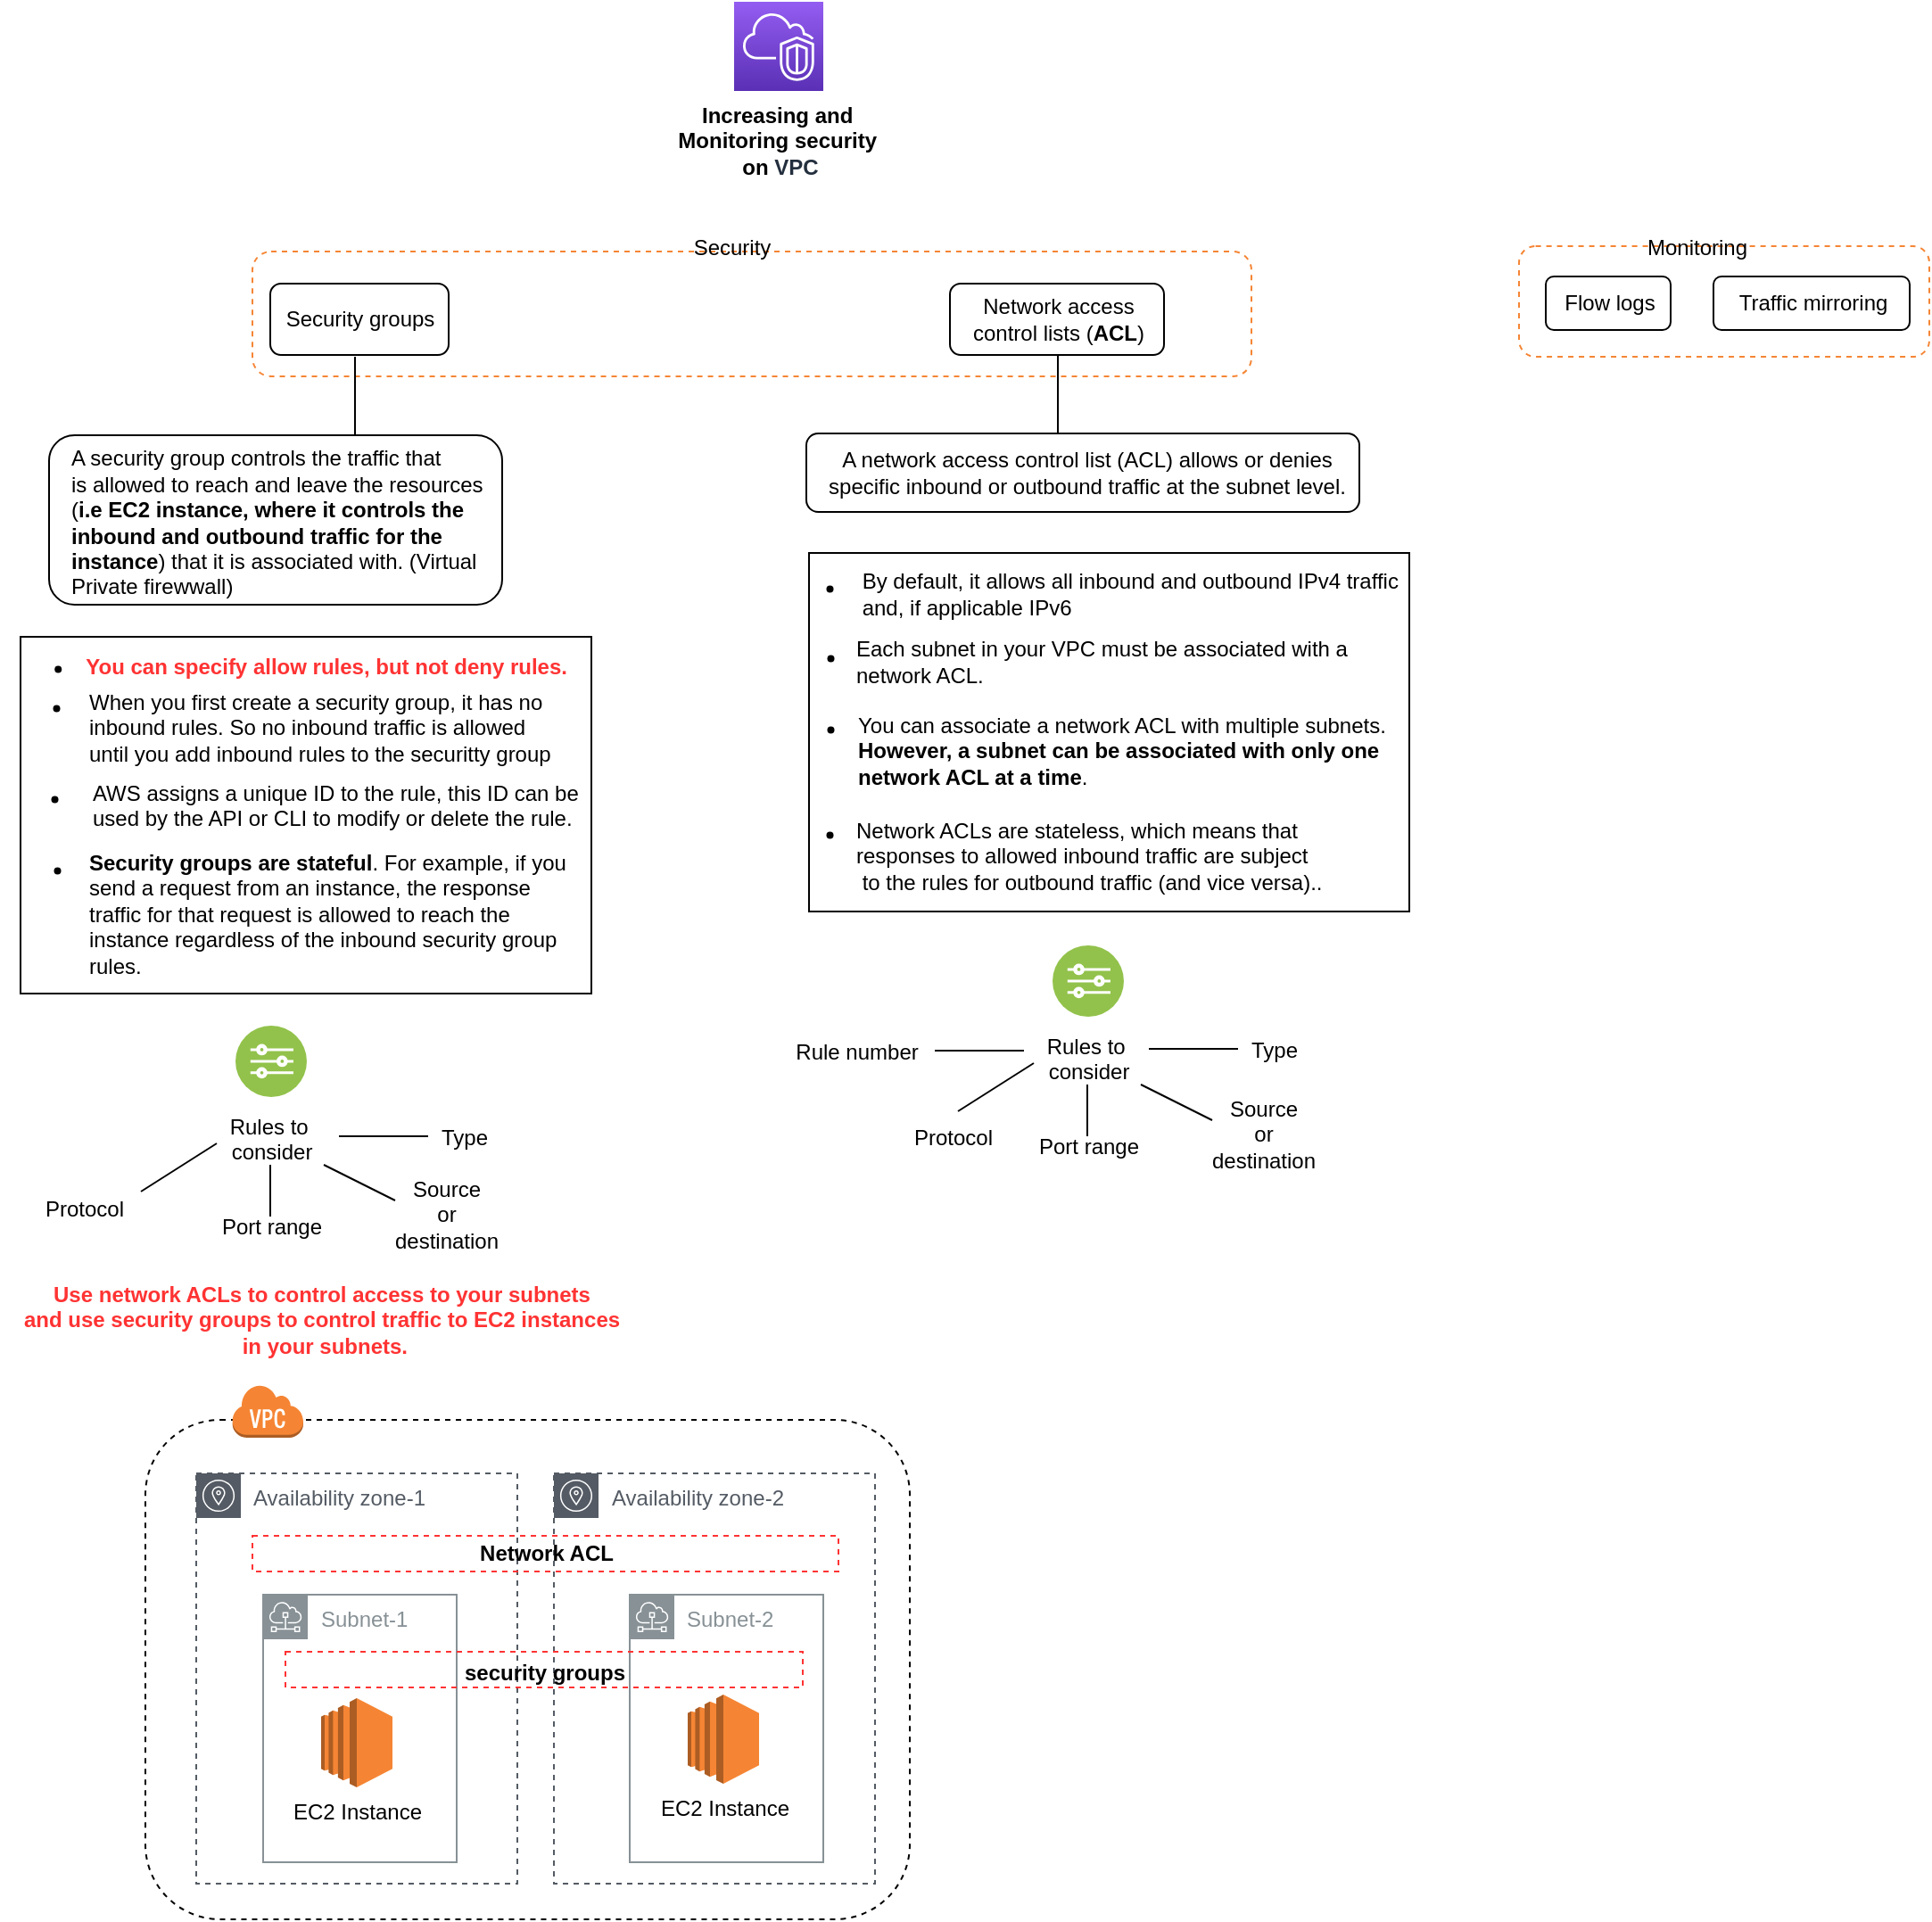 <mxfile version="20.2.2" type="github">
  <diagram id="cpsscqJeLkJXniqVmFfT" name="Page-1">
    <mxGraphModel dx="2469" dy="571" grid="1" gridSize="10" guides="1" tooltips="1" connect="1" arrows="1" fold="1" page="1" pageScale="1" pageWidth="1654" pageHeight="1169" math="0" shadow="0">
      <root>
        <mxCell id="0" />
        <mxCell id="1" parent="0" />
        <mxCell id="Rog5_UgRyedYUE5XWu1X-60" value="" style="rounded=0;whiteSpace=wrap;html=1;strokeColor=#000000;strokeWidth=1;fillColor=none;" parent="1" vertex="1">
          <mxGeometry x="-1106.5" y="339" width="336.5" height="201" as="geometry" />
        </mxCell>
        <mxCell id="Rog5_UgRyedYUE5XWu1X-36" value="" style="rounded=1;whiteSpace=wrap;html=1;shadow=0;fontColor=#000000;strokeColor=#000000;strokeWidth=1;fillColor=none;dashed=1;" parent="1" vertex="1">
          <mxGeometry x="-1478.5" y="825" width="428.5" height="280" as="geometry" />
        </mxCell>
        <mxCell id="Rog5_UgRyedYUE5XWu1X-11" value="" style="rounded=1;whiteSpace=wrap;html=1;fillColor=none;" parent="1" vertex="1">
          <mxGeometry x="-1532.5" y="273" width="254" height="95" as="geometry" />
        </mxCell>
        <mxCell id="Rog5_UgRyedYUE5XWu1X-1" value="A security group controls the traffic that &lt;br&gt;is allowed to reach and leave the resources&lt;br&gt;(&lt;b&gt;i.e&amp;nbsp;EC2 instance, where it controls the &lt;br&gt;inbound and outbound traffic for the &lt;br&gt;instance&lt;/b&gt;)&amp;nbsp;that it is associated with. (Virtual&lt;br&gt;Private firewwall)" style="text;html=1;align=left;verticalAlign=middle;resizable=0;points=[];autosize=1;strokeColor=none;fillColor=none;" parent="1" vertex="1">
          <mxGeometry x="-1522.5" y="272" width="250" height="100" as="geometry" />
        </mxCell>
        <mxCell id="QcHBrNCwGpu6GKMh8RlP-12" value="" style="rounded=1;whiteSpace=wrap;html=1;strokeColor=#F58534;fillColor=none;dashed=1;" parent="1" vertex="1">
          <mxGeometry x="-708.5" y="167" width="230" height="62" as="geometry" />
        </mxCell>
        <mxCell id="QcHBrNCwGpu6GKMh8RlP-11" value="" style="rounded=1;whiteSpace=wrap;html=1;strokeColor=#F58534;fillColor=none;dashed=1;" parent="1" vertex="1">
          <mxGeometry x="-1418.5" y="170" width="560" height="70" as="geometry" />
        </mxCell>
        <mxCell id="QcHBrNCwGpu6GKMh8RlP-2" value="&lt;b&gt;&lt;span style=&quot;color: rgb(0, 0, 0);&quot;&gt;Increasing and&amp;nbsp;&lt;/span&gt;&lt;br style=&quot;color: rgb(0, 0, 0);&quot;&gt;&lt;span style=&quot;color: rgb(0, 0, 0);&quot;&gt;Monitoring security&amp;nbsp; &lt;br&gt;on&amp;nbsp;&lt;/span&gt;VPC&lt;/b&gt;" style="sketch=0;points=[[0,0,0],[0.25,0,0],[0.5,0,0],[0.75,0,0],[1,0,0],[0,1,0],[0.25,1,0],[0.5,1,0],[0.75,1,0],[1,1,0],[0,0.25,0],[0,0.5,0],[0,0.75,0],[1,0.25,0],[1,0.5,0],[1,0.75,0]];outlineConnect=0;fontColor=#232F3E;gradientColor=#945DF2;gradientDirection=north;fillColor=#5A30B5;strokeColor=#ffffff;dashed=0;verticalLabelPosition=bottom;verticalAlign=top;align=center;html=1;fontSize=12;fontStyle=0;aspect=fixed;shape=mxgraph.aws4.resourceIcon;resIcon=mxgraph.aws4.vpc;" parent="1" vertex="1">
          <mxGeometry x="-1148.5" y="30" width="50" height="50" as="geometry" />
        </mxCell>
        <mxCell id="QcHBrNCwGpu6GKMh8RlP-7" value="Security groups" style="rounded=1;whiteSpace=wrap;html=1;fillColor=none;" parent="1" vertex="1">
          <mxGeometry x="-1408.5" y="188" width="100" height="40" as="geometry" />
        </mxCell>
        <mxCell id="QcHBrNCwGpu6GKMh8RlP-8" value="Network access &lt;br&gt;control lists (&lt;b&gt;ACL&lt;/b&gt;)" style="text;html=1;align=center;verticalAlign=middle;resizable=0;points=[];autosize=1;strokeColor=default;fillColor=none;rounded=1;" parent="1" vertex="1">
          <mxGeometry x="-1027.5" y="188" width="120" height="40" as="geometry" />
        </mxCell>
        <mxCell id="QcHBrNCwGpu6GKMh8RlP-9" value="Flow logs" style="text;html=1;align=center;verticalAlign=middle;resizable=0;points=[];autosize=1;strokeColor=default;fillColor=none;rounded=1;" parent="1" vertex="1">
          <mxGeometry x="-693.5" y="184" width="70" height="30" as="geometry" />
        </mxCell>
        <mxCell id="QcHBrNCwGpu6GKMh8RlP-10" value="Traffic mirroring" style="text;html=1;align=center;verticalAlign=middle;resizable=0;points=[];autosize=1;strokeColor=default;fillColor=none;rounded=1;" parent="1" vertex="1">
          <mxGeometry x="-599.5" y="184" width="110" height="30" as="geometry" />
        </mxCell>
        <mxCell id="QcHBrNCwGpu6GKMh8RlP-13" value="Monitoring" style="text;html=1;align=center;verticalAlign=middle;resizable=0;points=[];autosize=1;strokeColor=none;fillColor=none;" parent="1" vertex="1">
          <mxGeometry x="-649.5" y="153" width="80" height="30" as="geometry" />
        </mxCell>
        <mxCell id="QcHBrNCwGpu6GKMh8RlP-14" value="Security" style="text;html=1;align=center;verticalAlign=middle;resizable=0;points=[];autosize=1;strokeColor=none;fillColor=none;" parent="1" vertex="1">
          <mxGeometry x="-1185.5" y="153" width="70" height="30" as="geometry" />
        </mxCell>
        <mxCell id="Rog5_UgRyedYUE5XWu1X-8" value="" style="group" parent="1" vertex="1" connectable="0">
          <mxGeometry x="-1548.5" y="406" width="406.36" height="180" as="geometry" />
        </mxCell>
        <mxCell id="Rog5_UgRyedYUE5XWu1X-16" value="" style="rounded=0;whiteSpace=wrap;html=1;strokeColor=#000000;strokeWidth=1;fillColor=none;" parent="Rog5_UgRyedYUE5XWu1X-8" vertex="1">
          <mxGeometry y="-20" width="320" height="200" as="geometry" />
        </mxCell>
        <mxCell id="Rog5_UgRyedYUE5XWu1X-3" value="When you first create a security group, it has no &lt;br&gt;inbound rules. So no inbound traffic is allowed&lt;br&gt;until you add inbound rules to the securitty group" style="text;html=1;align=left;verticalAlign=middle;resizable=0;points=[];autosize=1;strokeColor=none;fillColor=none;" parent="Rog5_UgRyedYUE5XWu1X-8" vertex="1">
          <mxGeometry x="36.364" y="0.72" width="280" height="60" as="geometry" />
        </mxCell>
        <mxCell id="Rog5_UgRyedYUE5XWu1X-7" value="" style="shape=waypoint;sketch=0;fillStyle=solid;size=6;pointerEvents=1;points=[];fillColor=none;resizable=0;rotatable=0;perimeter=centerPerimeter;snapToPoint=1;strokeWidth=0;" parent="Rog5_UgRyedYUE5XWu1X-8" vertex="1">
          <mxGeometry width="40" height="40" as="geometry" />
        </mxCell>
        <mxCell id="Rog5_UgRyedYUE5XWu1X-51" value="&lt;b&gt;Security groups are stateful&lt;/b&gt;. For example, if you &lt;br&gt;send a request from an instance, the response &lt;br&gt;traffic for that request is allowed to reach the &lt;br&gt;instance regardless of the inbound security group &lt;br&gt;rules." style="text;whiteSpace=wrap;html=1;fontColor=#000000;" parent="Rog5_UgRyedYUE5XWu1X-8" vertex="1">
          <mxGeometry x="36.36" y="93" width="370" height="55" as="geometry" />
        </mxCell>
        <mxCell id="Rog5_UgRyedYUE5XWu1X-6" value="" style="group" parent="Rog5_UgRyedYUE5XWu1X-8" vertex="1" connectable="0">
          <mxGeometry x="0.86" y="-22" width="319" height="40" as="geometry" />
        </mxCell>
        <mxCell id="Rog5_UgRyedYUE5XWu1X-2" value="&lt;span style=&quot;background-color: initial;&quot;&gt;&lt;b&gt;&lt;font color=&quot;#ff3333&quot;&gt;&amp;nbsp; &amp;nbsp; You can specify allow rules, but not deny rules.&lt;/font&gt;&lt;/b&gt;&lt;/span&gt;" style="text;html=1;align=center;verticalAlign=middle;resizable=0;points=[];autosize=1;strokeColor=none;fillColor=none;" parent="Rog5_UgRyedYUE5XWu1X-6" vertex="1">
          <mxGeometry x="9" y="4" width="310" height="30" as="geometry" />
        </mxCell>
        <mxCell id="Rog5_UgRyedYUE5XWu1X-5" value="" style="shape=waypoint;sketch=0;fillStyle=solid;size=6;pointerEvents=1;points=[];fillColor=none;resizable=0;rotatable=0;perimeter=centerPerimeter;snapToPoint=1;strokeWidth=0;" parent="Rog5_UgRyedYUE5XWu1X-6" vertex="1">
          <mxGeometry width="40" height="40" as="geometry" />
        </mxCell>
        <mxCell id="Rog5_UgRyedYUE5XWu1X-10" value="" style="group" parent="1" vertex="1" connectable="0">
          <mxGeometry x="-1549.5" y="457" width="339" height="43" as="geometry" />
        </mxCell>
        <mxCell id="Rog5_UgRyedYUE5XWu1X-4" value="&lt;div&gt;AWS assigns a unique ID to the rule, this ID can be&amp;nbsp;&lt;/div&gt;&lt;div&gt;used by the API or CLI to modify or delete the rule.&lt;/div&gt;&lt;div&gt;&lt;br&gt;&lt;/div&gt;" style="text;html=1;align=left;verticalAlign=middle;resizable=0;points=[];autosize=1;strokeColor=none;fillColor=none;" parent="Rog5_UgRyedYUE5XWu1X-10" vertex="1">
          <mxGeometry x="39" y="0.705" width="300" height="60" as="geometry" />
        </mxCell>
        <mxCell id="Rog5_UgRyedYUE5XWu1X-9" value="" style="shape=waypoint;sketch=0;fillStyle=solid;size=6;pointerEvents=1;points=[];fillColor=none;resizable=0;rotatable=0;perimeter=centerPerimeter;snapToPoint=1;strokeWidth=0;" parent="Rog5_UgRyedYUE5XWu1X-10" vertex="1">
          <mxGeometry width="40" height="40" as="geometry" />
        </mxCell>
        <mxCell id="Rog5_UgRyedYUE5XWu1X-12" value="" style="endArrow=none;html=1;rounded=0;" parent="1" edge="1">
          <mxGeometry width="50" height="50" relative="1" as="geometry">
            <mxPoint x="-1361" y="273" as="sourcePoint" />
            <mxPoint x="-1361" y="229" as="targetPoint" />
          </mxGeometry>
        </mxCell>
        <mxCell id="Rog5_UgRyedYUE5XWu1X-17" value="Rules to&amp;nbsp;&lt;br&gt;consider" style="aspect=fixed;perimeter=ellipsePerimeter;html=1;align=center;shadow=0;dashed=0;fontColor=#000000;labelBackgroundColor=#ffffff;fontSize=12;spacingTop=3;image;image=img/lib/ibm/vpc/Rules.svg;strokeColor=#000000;strokeWidth=1;fillColor=none;fontStyle=0" parent="1" vertex="1">
          <mxGeometry x="-1428" y="604" width="40" height="40" as="geometry" />
        </mxCell>
        <mxCell id="Rog5_UgRyedYUE5XWu1X-19" value="Protocol" style="text;html=1;align=center;verticalAlign=middle;resizable=0;points=[];autosize=1;strokeColor=none;fillColor=none;fontColor=#000000;" parent="1" vertex="1">
          <mxGeometry x="-1548.5" y="692" width="70" height="30" as="geometry" />
        </mxCell>
        <mxCell id="Rog5_UgRyedYUE5XWu1X-20" value="Port range" style="text;html=1;align=center;verticalAlign=middle;resizable=0;points=[];autosize=1;strokeColor=none;fillColor=none;fontColor=#000000;" parent="1" vertex="1">
          <mxGeometry x="-1448" y="702" width="80" height="30" as="geometry" />
        </mxCell>
        <mxCell id="Rog5_UgRyedYUE5XWu1X-21" value="Source &lt;br&gt;or &lt;br&gt;destination" style="text;html=1;align=center;verticalAlign=middle;resizable=0;points=[];autosize=1;strokeColor=none;fillColor=none;fontColor=#000000;" parent="1" vertex="1">
          <mxGeometry x="-1350.5" y="680" width="80" height="60" as="geometry" />
        </mxCell>
        <mxCell id="Rog5_UgRyedYUE5XWu1X-22" value="" style="endArrow=none;html=1;rounded=0;fontColor=#000000;" parent="1" edge="1">
          <mxGeometry width="50" height="50" relative="1" as="geometry">
            <mxPoint x="-1481" y="697" as="sourcePoint" />
            <mxPoint x="-1438.5" y="670" as="targetPoint" />
          </mxGeometry>
        </mxCell>
        <mxCell id="Rog5_UgRyedYUE5XWu1X-23" value="" style="endArrow=none;html=1;rounded=0;fontColor=#000000;" parent="1" edge="1">
          <mxGeometry width="50" height="50" relative="1" as="geometry">
            <mxPoint x="-1338.5" y="702" as="sourcePoint" />
            <mxPoint x="-1378.5" y="682" as="targetPoint" />
          </mxGeometry>
        </mxCell>
        <mxCell id="Rog5_UgRyedYUE5XWu1X-24" value="" style="endArrow=none;html=1;rounded=0;fontColor=#000000;" parent="1" edge="1">
          <mxGeometry width="50" height="50" relative="1" as="geometry">
            <mxPoint x="-1408.5" y="711" as="sourcePoint" />
            <mxPoint x="-1408.5" y="682" as="targetPoint" />
          </mxGeometry>
        </mxCell>
        <mxCell id="Rog5_UgRyedYUE5XWu1X-25" value="Use network ACLs to control access to your subnets &lt;br&gt;and use security groups to control traffic to EC2 instances&lt;br&gt;&amp;nbsp;in your subnets." style="text;html=1;align=center;verticalAlign=middle;resizable=0;points=[];autosize=1;strokeColor=none;fillColor=none;fontColor=#FF3333;fontStyle=1" parent="1" vertex="1">
          <mxGeometry x="-1560" y="739" width="360" height="60" as="geometry" />
        </mxCell>
        <mxCell id="Rog5_UgRyedYUE5XWu1X-26" value="Availability zone-1" style="sketch=0;outlineConnect=0;gradientColor=none;html=1;whiteSpace=wrap;fontSize=12;fontStyle=0;shape=mxgraph.aws4.group;grIcon=mxgraph.aws4.group_availability_zone;strokeColor=#545B64;fillColor=none;verticalAlign=top;align=left;spacingLeft=30;fontColor=#545B64;dashed=1;strokeWidth=1;" parent="1" vertex="1">
          <mxGeometry x="-1450" y="855" width="180" height="230" as="geometry" />
        </mxCell>
        <mxCell id="Rog5_UgRyedYUE5XWu1X-30" value="Subnet-1" style="sketch=0;outlineConnect=0;gradientColor=none;html=1;whiteSpace=wrap;fontSize=12;fontStyle=0;shape=mxgraph.aws4.group;grIcon=mxgraph.aws4.group_subnet;strokeColor=#879196;fillColor=none;verticalAlign=top;align=left;spacingLeft=30;fontColor=#879196;dashed=0;shadow=0;" parent="1" vertex="1">
          <mxGeometry x="-1412.5" y="923" width="108.5" height="150" as="geometry" />
        </mxCell>
        <mxCell id="Rog5_UgRyedYUE5XWu1X-33" value="&lt;font color=&quot;#000000&quot;&gt;EC2 Instance&lt;/font&gt;" style="outlineConnect=0;dashed=0;verticalLabelPosition=bottom;verticalAlign=top;align=center;html=1;shape=mxgraph.aws3.ec2;fillColor=#F58534;gradientColor=none;shadow=0;fontColor=#FF3333;strokeColor=#000000;strokeWidth=2;" parent="1" vertex="1">
          <mxGeometry x="-1380" y="981" width="40" height="50" as="geometry" />
        </mxCell>
        <mxCell id="Rog5_UgRyedYUE5XWu1X-34" value="" style="outlineConnect=0;dashed=0;verticalLabelPosition=bottom;verticalAlign=top;align=center;html=1;shape=mxgraph.aws3.virtual_private_cloud;fillColor=#F58534;gradientColor=none;shadow=0;fontColor=#000000;strokeColor=#000000;strokeWidth=2;" parent="1" vertex="1">
          <mxGeometry x="-1430" y="805" width="40" height="30" as="geometry" />
        </mxCell>
        <mxCell id="Rog5_UgRyedYUE5XWu1X-37" value="Availability zone-2" style="sketch=0;outlineConnect=0;gradientColor=none;html=1;whiteSpace=wrap;fontSize=12;fontStyle=0;shape=mxgraph.aws4.group;grIcon=mxgraph.aws4.group_availability_zone;strokeColor=#545B64;fillColor=none;verticalAlign=top;align=left;spacingLeft=30;fontColor=#545B64;dashed=1;strokeWidth=1;" parent="1" vertex="1">
          <mxGeometry x="-1249.5" y="855" width="180" height="230" as="geometry" />
        </mxCell>
        <mxCell id="Rog5_UgRyedYUE5XWu1X-38" value="Subnet-2" style="sketch=0;outlineConnect=0;gradientColor=none;html=1;whiteSpace=wrap;fontSize=12;fontStyle=0;shape=mxgraph.aws4.group;grIcon=mxgraph.aws4.group_subnet;strokeColor=#879196;fillColor=none;verticalAlign=top;align=left;spacingLeft=30;fontColor=#879196;dashed=0;shadow=0;" parent="1" vertex="1">
          <mxGeometry x="-1207" y="923" width="108.5" height="150" as="geometry" />
        </mxCell>
        <mxCell id="Rog5_UgRyedYUE5XWu1X-39" value="&lt;font color=&quot;#000000&quot;&gt;EC2 Instance&lt;/font&gt;" style="outlineConnect=0;dashed=0;verticalLabelPosition=bottom;verticalAlign=top;align=center;html=1;shape=mxgraph.aws3.ec2;fillColor=#F58534;gradientColor=none;shadow=0;fontColor=#FF3333;strokeColor=#000000;strokeWidth=2;" parent="1" vertex="1">
          <mxGeometry x="-1174.5" y="979" width="40" height="50" as="geometry" />
        </mxCell>
        <mxCell id="Rog5_UgRyedYUE5XWu1X-40" value="" style="rounded=0;whiteSpace=wrap;html=1;shadow=0;dashed=1;fontColor=#000000;strokeColor=#FF3333;strokeWidth=1;fillColor=none;" parent="1" vertex="1">
          <mxGeometry x="-1400" y="955" width="290" height="20" as="geometry" />
        </mxCell>
        <mxCell id="Rog5_UgRyedYUE5XWu1X-41" value="&lt;b&gt;security groups&lt;/b&gt;" style="text;html=1;align=center;verticalAlign=middle;resizable=0;points=[];autosize=1;strokeColor=none;fillColor=none;fontColor=#000000;" parent="1" vertex="1">
          <mxGeometry x="-1310" y="952" width="110" height="30" as="geometry" />
        </mxCell>
        <mxCell id="Rog5_UgRyedYUE5XWu1X-42" value="" style="rounded=0;whiteSpace=wrap;html=1;shadow=0;dashed=1;fontColor=#000000;strokeColor=#FF3333;strokeWidth=1;fillColor=none;" parent="1" vertex="1">
          <mxGeometry x="-1418.5" y="890" width="328.5" height="20" as="geometry" />
        </mxCell>
        <mxCell id="Rog5_UgRyedYUE5XWu1X-43" value="&lt;b&gt;Network ACL&lt;/b&gt;" style="text;html=1;align=center;verticalAlign=middle;resizable=0;points=[];autosize=1;strokeColor=none;fillColor=none;fontColor=#000000;" parent="1" vertex="1">
          <mxGeometry x="-1304" y="885" width="100" height="30" as="geometry" />
        </mxCell>
        <mxCell id="Rog5_UgRyedYUE5XWu1X-44" value="A network access control list (ACL) allows or denies &lt;br&gt;specific inbound or outbound traffic at the subnet level." style="text;html=1;align=center;verticalAlign=middle;resizable=0;points=[];autosize=1;strokeColor=none;fillColor=none;fontColor=#000000;" parent="1" vertex="1">
          <mxGeometry x="-1106.5" y="274" width="310" height="40" as="geometry" />
        </mxCell>
        <mxCell id="Rog5_UgRyedYUE5XWu1X-45" value="&amp;nbsp;By default, it allows all inbound and outbound IPv4 traffic&lt;br&gt;&amp;nbsp;and, if applicable IPv6" style="text;html=1;align=left;verticalAlign=middle;resizable=0;points=[];autosize=1;strokeColor=none;fillColor=none;fontColor=#000000;" parent="1" vertex="1">
          <mxGeometry x="-1082" y="342" width="330" height="40" as="geometry" />
        </mxCell>
        <mxCell id="Rog5_UgRyedYUE5XWu1X-46" value="Each subnet in your VPC must be associated with a &lt;br&gt;network ACL." style="text;html=1;align=left;verticalAlign=middle;resizable=0;points=[];autosize=1;strokeColor=none;fillColor=none;fontColor=#000000;" parent="1" vertex="1">
          <mxGeometry x="-1082" y="380" width="300" height="40" as="geometry" />
        </mxCell>
        <mxCell id="Rog5_UgRyedYUE5XWu1X-47" value="You can associate a network ACL with multiple subnets. &lt;br&gt;&lt;b&gt;However, a subnet can be associated with only one &lt;br&gt;network ACL at a time&lt;/b&gt;." style="text;html=1;align=left;verticalAlign=middle;resizable=0;points=[];autosize=1;strokeColor=none;fillColor=none;fontColor=#000000;" parent="1" vertex="1">
          <mxGeometry x="-1081" y="420" width="320" height="60" as="geometry" />
        </mxCell>
        <mxCell id="Rog5_UgRyedYUE5XWu1X-52" value="" style="shape=waypoint;sketch=0;fillStyle=solid;size=6;pointerEvents=1;points=[];fillColor=none;resizable=0;rotatable=0;perimeter=centerPerimeter;snapToPoint=1;strokeWidth=0;" parent="1" vertex="1">
          <mxGeometry x="-1548" y="497" width="40" height="40" as="geometry" />
        </mxCell>
        <mxCell id="Rog5_UgRyedYUE5XWu1X-53" value="" style="rounded=1;whiteSpace=wrap;html=1;shadow=0;fontColor=#000000;strokeColor=#000000;strokeWidth=1;fillColor=none;" parent="1" vertex="1">
          <mxGeometry x="-1108" y="272" width="310" height="44" as="geometry" />
        </mxCell>
        <mxCell id="Rog5_UgRyedYUE5XWu1X-54" value="" style="endArrow=none;html=1;rounded=0;" parent="1" edge="1">
          <mxGeometry width="50" height="50" relative="1" as="geometry">
            <mxPoint x="-967" y="272" as="sourcePoint" />
            <mxPoint x="-967" y="228" as="targetPoint" />
          </mxGeometry>
        </mxCell>
        <mxCell id="Rog5_UgRyedYUE5XWu1X-55" value="" style="shape=waypoint;sketch=0;fillStyle=solid;size=6;pointerEvents=1;points=[];fillColor=none;resizable=0;rotatable=0;perimeter=centerPerimeter;snapToPoint=1;strokeWidth=0;" parent="1" vertex="1">
          <mxGeometry x="-1115" y="339" width="40" height="40" as="geometry" />
        </mxCell>
        <mxCell id="Rog5_UgRyedYUE5XWu1X-56" value="" style="shape=waypoint;sketch=0;fillStyle=solid;size=6;pointerEvents=1;points=[];fillColor=none;resizable=0;rotatable=0;perimeter=centerPerimeter;snapToPoint=1;strokeWidth=0;" parent="1" vertex="1">
          <mxGeometry x="-1114.5" y="378" width="40" height="40" as="geometry" />
        </mxCell>
        <mxCell id="Rog5_UgRyedYUE5XWu1X-57" value="" style="shape=waypoint;sketch=0;fillStyle=solid;size=6;pointerEvents=1;points=[];fillColor=none;resizable=0;rotatable=0;perimeter=centerPerimeter;snapToPoint=1;strokeWidth=0;" parent="1" vertex="1">
          <mxGeometry x="-1114.5" y="418" width="40" height="40" as="geometry" />
        </mxCell>
        <mxCell id="Rog5_UgRyedYUE5XWu1X-58" value="" style="shape=waypoint;sketch=0;fillStyle=solid;size=6;pointerEvents=1;points=[];fillColor=none;resizable=0;rotatable=0;perimeter=centerPerimeter;snapToPoint=1;strokeWidth=0;" parent="1" vertex="1">
          <mxGeometry x="-1115" y="477" width="40" height="40" as="geometry" />
        </mxCell>
        <mxCell id="Rog5_UgRyedYUE5XWu1X-59" value="Network ACLs are stateless, which means that &lt;br&gt;responses to allowed inbound traffic are subject&lt;br&gt;&amp;nbsp;to the rules for outbound traffic (and vice versa).." style="text;html=1;align=left;verticalAlign=middle;resizable=0;points=[];autosize=1;strokeColor=none;fillColor=none;fontColor=#000000;" parent="1" vertex="1">
          <mxGeometry x="-1082" y="479" width="280" height="60" as="geometry" />
        </mxCell>
        <mxCell id="Rog5_UgRyedYUE5XWu1X-61" value="Rules to&amp;nbsp;&lt;br&gt;consider" style="aspect=fixed;perimeter=ellipsePerimeter;html=1;align=center;shadow=0;dashed=0;fontColor=#000000;labelBackgroundColor=#ffffff;fontSize=12;spacingTop=3;image;image=img/lib/ibm/vpc/Rules.svg;strokeColor=#000000;strokeWidth=1;fillColor=none;fontStyle=0" parent="1" vertex="1">
          <mxGeometry x="-970" y="559" width="40" height="40" as="geometry" />
        </mxCell>
        <mxCell id="Rog5_UgRyedYUE5XWu1X-62" value="Port range" style="text;html=1;align=center;verticalAlign=middle;resizable=0;points=[];autosize=1;strokeColor=none;fillColor=none;fontColor=#000000;" parent="1" vertex="1">
          <mxGeometry x="-990" y="657" width="80" height="30" as="geometry" />
        </mxCell>
        <mxCell id="Rog5_UgRyedYUE5XWu1X-63" value="Source &lt;br&gt;or &lt;br&gt;destination" style="text;html=1;align=center;verticalAlign=middle;resizable=0;points=[];autosize=1;strokeColor=none;fillColor=none;fontColor=#000000;" parent="1" vertex="1">
          <mxGeometry x="-892.5" y="635" width="80" height="60" as="geometry" />
        </mxCell>
        <mxCell id="Rog5_UgRyedYUE5XWu1X-64" value="" style="endArrow=none;html=1;rounded=0;fontColor=#000000;" parent="1" edge="1">
          <mxGeometry width="50" height="50" relative="1" as="geometry">
            <mxPoint x="-1023" y="652" as="sourcePoint" />
            <mxPoint x="-980.5" y="625" as="targetPoint" />
          </mxGeometry>
        </mxCell>
        <mxCell id="Rog5_UgRyedYUE5XWu1X-65" value="" style="endArrow=none;html=1;rounded=0;fontColor=#000000;" parent="1" edge="1">
          <mxGeometry width="50" height="50" relative="1" as="geometry">
            <mxPoint x="-880.5" y="657" as="sourcePoint" />
            <mxPoint x="-920.5" y="637" as="targetPoint" />
          </mxGeometry>
        </mxCell>
        <mxCell id="Rog5_UgRyedYUE5XWu1X-66" value="" style="endArrow=none;html=1;rounded=0;fontColor=#000000;" parent="1" edge="1">
          <mxGeometry width="50" height="50" relative="1" as="geometry">
            <mxPoint x="-950.5" y="666" as="sourcePoint" />
            <mxPoint x="-950.5" y="637" as="targetPoint" />
          </mxGeometry>
        </mxCell>
        <mxCell id="Rog5_UgRyedYUE5XWu1X-67" value="Protocol" style="text;html=1;align=center;verticalAlign=middle;resizable=0;points=[];autosize=1;strokeColor=none;fillColor=none;fontColor=#000000;" parent="1" vertex="1">
          <mxGeometry x="-1061" y="652" width="70" height="30" as="geometry" />
        </mxCell>
        <mxCell id="Rog5_UgRyedYUE5XWu1X-68" value="" style="endArrow=none;html=1;rounded=0;fontColor=#000000;" parent="1" edge="1">
          <mxGeometry width="50" height="50" relative="1" as="geometry">
            <mxPoint x="-1320" y="666" as="sourcePoint" />
            <mxPoint x="-1370" y="666" as="targetPoint" />
          </mxGeometry>
        </mxCell>
        <mxCell id="Rog5_UgRyedYUE5XWu1X-69" value="Type" style="text;html=1;align=center;verticalAlign=middle;resizable=0;points=[];autosize=1;strokeColor=none;fillColor=none;fontColor=#000000;" parent="1" vertex="1">
          <mxGeometry x="-1325" y="652" width="50" height="30" as="geometry" />
        </mxCell>
        <mxCell id="Rog5_UgRyedYUE5XWu1X-70" value="" style="endArrow=none;html=1;rounded=0;fontColor=#000000;" parent="1" edge="1">
          <mxGeometry width="50" height="50" relative="1" as="geometry">
            <mxPoint x="-866" y="617" as="sourcePoint" />
            <mxPoint x="-916" y="617" as="targetPoint" />
          </mxGeometry>
        </mxCell>
        <mxCell id="Rog5_UgRyedYUE5XWu1X-71" value="Type" style="text;html=1;align=center;verticalAlign=middle;resizable=0;points=[];autosize=1;strokeColor=none;fillColor=none;fontColor=#000000;" parent="1" vertex="1">
          <mxGeometry x="-871" y="603" width="50" height="30" as="geometry" />
        </mxCell>
        <mxCell id="Rog5_UgRyedYUE5XWu1X-72" value="Rule number" style="text;html=1;align=center;verticalAlign=middle;resizable=0;points=[];autosize=1;strokeColor=none;fillColor=none;fontColor=#000000;" parent="1" vertex="1">
          <mxGeometry x="-1125" y="604" width="90" height="30" as="geometry" />
        </mxCell>
        <mxCell id="Rog5_UgRyedYUE5XWu1X-73" value="" style="endArrow=none;html=1;rounded=0;fontColor=#000000;" parent="1" edge="1">
          <mxGeometry width="50" height="50" relative="1" as="geometry">
            <mxPoint x="-986" y="618" as="sourcePoint" />
            <mxPoint x="-1036" y="618" as="targetPoint" />
          </mxGeometry>
        </mxCell>
      </root>
    </mxGraphModel>
  </diagram>
</mxfile>
